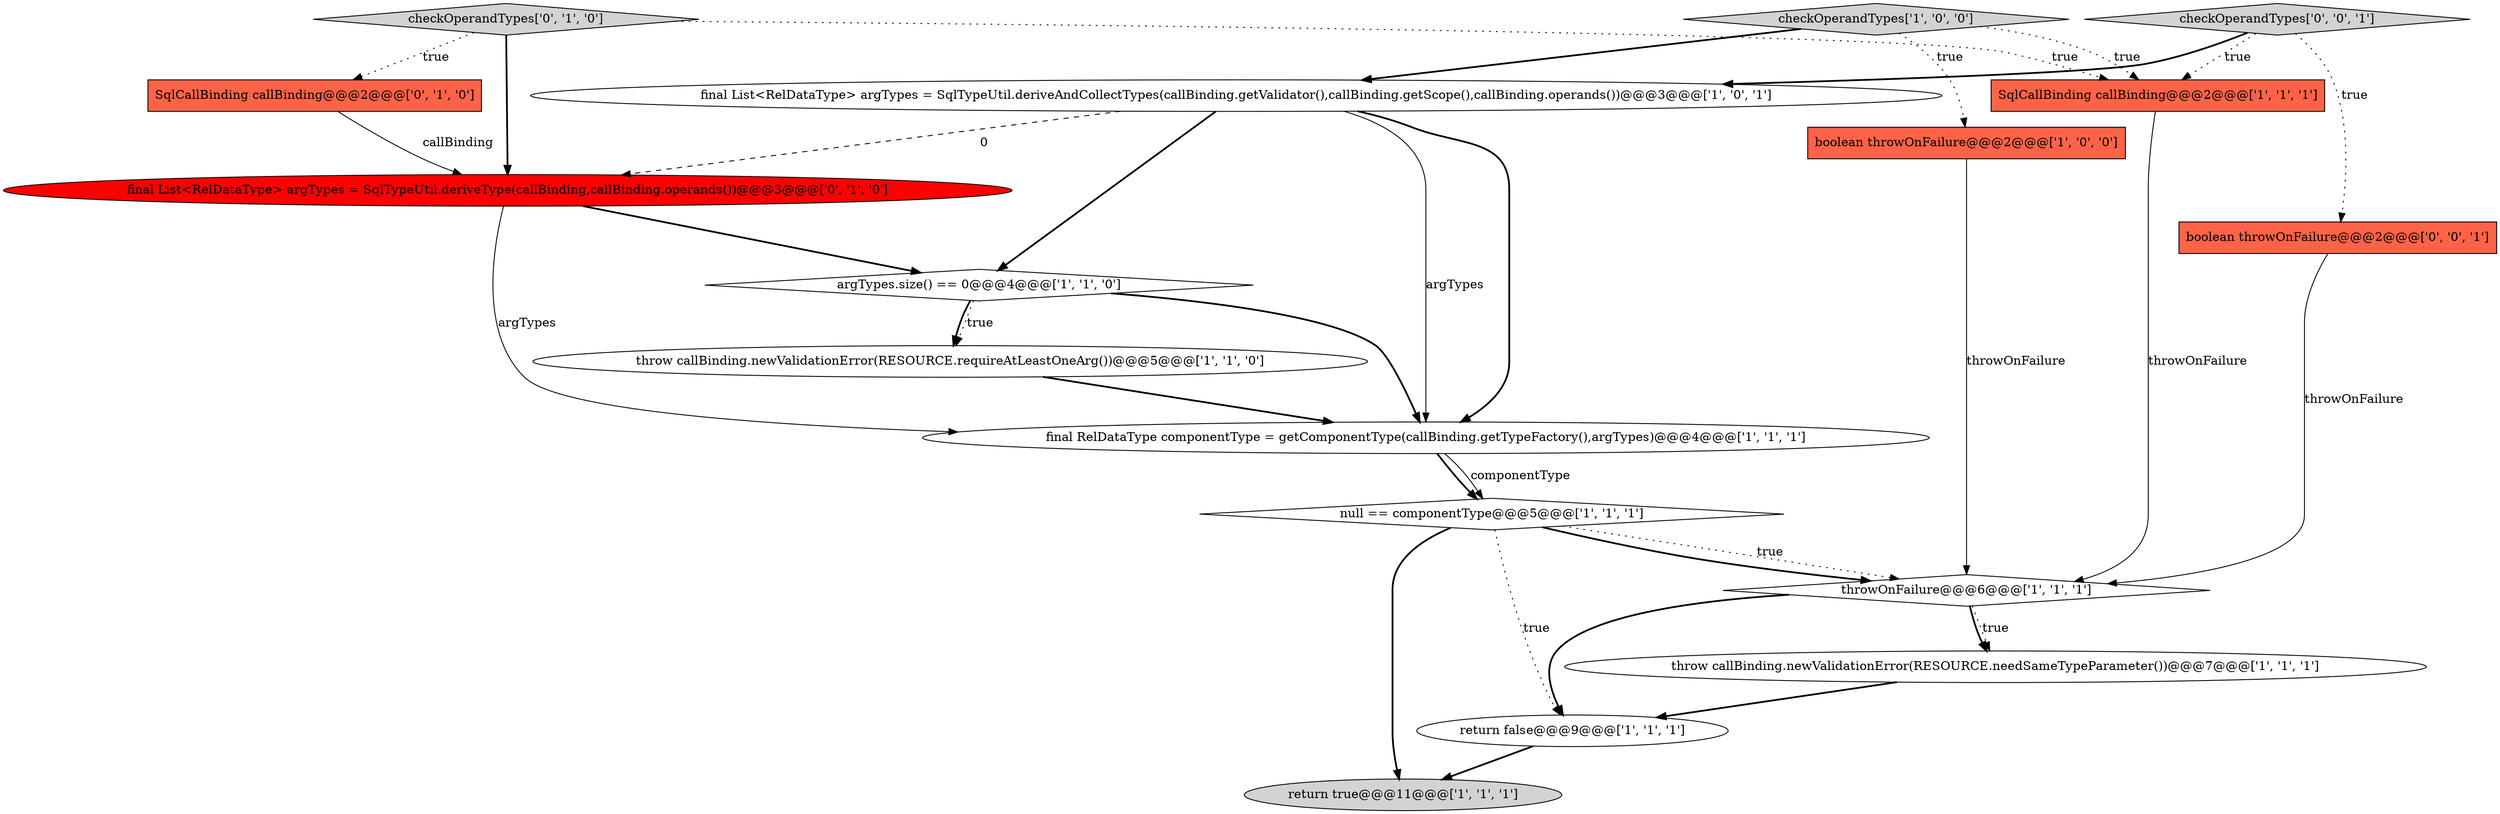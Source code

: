 digraph {
0 [style = filled, label = "argTypes.size() == 0@@@4@@@['1', '1', '0']", fillcolor = white, shape = diamond image = "AAA0AAABBB1BBB"];
2 [style = filled, label = "boolean throwOnFailure@@@2@@@['1', '0', '0']", fillcolor = tomato, shape = box image = "AAA0AAABBB1BBB"];
6 [style = filled, label = "throw callBinding.newValidationError(RESOURCE.needSameTypeParameter())@@@7@@@['1', '1', '1']", fillcolor = white, shape = ellipse image = "AAA0AAABBB1BBB"];
7 [style = filled, label = "SqlCallBinding callBinding@@@2@@@['1', '1', '1']", fillcolor = tomato, shape = box image = "AAA0AAABBB1BBB"];
1 [style = filled, label = "throw callBinding.newValidationError(RESOURCE.requireAtLeastOneArg())@@@5@@@['1', '1', '0']", fillcolor = white, shape = ellipse image = "AAA0AAABBB1BBB"];
10 [style = filled, label = "null == componentType@@@5@@@['1', '1', '1']", fillcolor = white, shape = diamond image = "AAA0AAABBB1BBB"];
12 [style = filled, label = "SqlCallBinding callBinding@@@2@@@['0', '1', '0']", fillcolor = tomato, shape = box image = "AAA0AAABBB2BBB"];
16 [style = filled, label = "checkOperandTypes['0', '0', '1']", fillcolor = lightgray, shape = diamond image = "AAA0AAABBB3BBB"];
9 [style = filled, label = "final RelDataType componentType = getComponentType(callBinding.getTypeFactory(),argTypes)@@@4@@@['1', '1', '1']", fillcolor = white, shape = ellipse image = "AAA0AAABBB1BBB"];
3 [style = filled, label = "return true@@@11@@@['1', '1', '1']", fillcolor = lightgray, shape = ellipse image = "AAA0AAABBB1BBB"];
14 [style = filled, label = "final List<RelDataType> argTypes = SqlTypeUtil.deriveType(callBinding,callBinding.operands())@@@3@@@['0', '1', '0']", fillcolor = red, shape = ellipse image = "AAA1AAABBB2BBB"];
5 [style = filled, label = "throwOnFailure@@@6@@@['1', '1', '1']", fillcolor = white, shape = diamond image = "AAA0AAABBB1BBB"];
11 [style = filled, label = "return false@@@9@@@['1', '1', '1']", fillcolor = white, shape = ellipse image = "AAA0AAABBB1BBB"];
4 [style = filled, label = "checkOperandTypes['1', '0', '0']", fillcolor = lightgray, shape = diamond image = "AAA0AAABBB1BBB"];
13 [style = filled, label = "checkOperandTypes['0', '1', '0']", fillcolor = lightgray, shape = diamond image = "AAA0AAABBB2BBB"];
15 [style = filled, label = "boolean throwOnFailure@@@2@@@['0', '0', '1']", fillcolor = tomato, shape = box image = "AAA0AAABBB3BBB"];
8 [style = filled, label = "final List<RelDataType> argTypes = SqlTypeUtil.deriveAndCollectTypes(callBinding.getValidator(),callBinding.getScope(),callBinding.operands())@@@3@@@['1', '0', '1']", fillcolor = white, shape = ellipse image = "AAA0AAABBB1BBB"];
8->9 [style = solid, label="argTypes"];
15->5 [style = solid, label="throwOnFailure"];
0->9 [style = bold, label=""];
16->8 [style = bold, label=""];
13->12 [style = dotted, label="true"];
2->5 [style = solid, label="throwOnFailure"];
5->6 [style = dotted, label="true"];
4->7 [style = dotted, label="true"];
10->3 [style = bold, label=""];
7->5 [style = solid, label="throwOnFailure"];
13->7 [style = dotted, label="true"];
9->10 [style = bold, label=""];
8->14 [style = dashed, label="0"];
10->5 [style = dotted, label="true"];
12->14 [style = solid, label="callBinding"];
1->9 [style = bold, label=""];
8->0 [style = bold, label=""];
16->7 [style = dotted, label="true"];
10->5 [style = bold, label=""];
5->6 [style = bold, label=""];
14->0 [style = bold, label=""];
11->3 [style = bold, label=""];
10->11 [style = dotted, label="true"];
0->1 [style = bold, label=""];
6->11 [style = bold, label=""];
8->9 [style = bold, label=""];
14->9 [style = solid, label="argTypes"];
4->8 [style = bold, label=""];
5->11 [style = bold, label=""];
13->14 [style = bold, label=""];
9->10 [style = solid, label="componentType"];
4->2 [style = dotted, label="true"];
0->1 [style = dotted, label="true"];
16->15 [style = dotted, label="true"];
}
